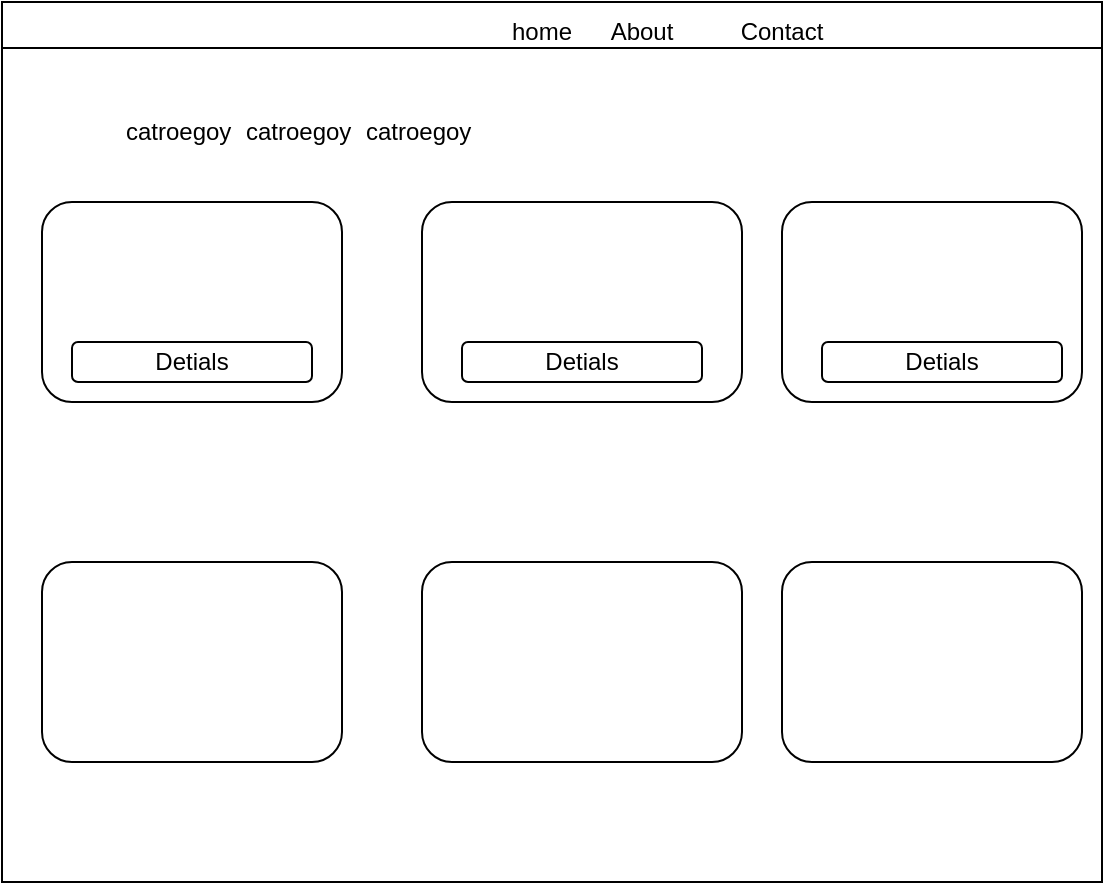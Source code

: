 <mxfile>
    <diagram id="FaAqhZboZhhdGd0VICxO" name="Page-1">
        <mxGraphModel dx="480" dy="430" grid="1" gridSize="10" guides="1" tooltips="1" connect="1" arrows="1" fold="1" page="1" pageScale="1" pageWidth="850" pageHeight="1100" math="0" shadow="0">
            <root>
                <mxCell id="0"/>
                <mxCell id="1" parent="0"/>
                <mxCell id="2" value="" style="swimlane;fontStyle=1;startSize=23;" vertex="1" parent="1">
                    <mxGeometry x="60" y="90" width="550" height="440" as="geometry"/>
                </mxCell>
                <mxCell id="3" value="home" style="text;html=1;strokeColor=none;fillColor=none;align=center;verticalAlign=middle;whiteSpace=wrap;rounded=0;" vertex="1" parent="2">
                    <mxGeometry x="240" width="60" height="30" as="geometry"/>
                </mxCell>
                <mxCell id="4" value="About" style="text;html=1;strokeColor=none;fillColor=none;align=center;verticalAlign=middle;whiteSpace=wrap;rounded=0;" vertex="1" parent="2">
                    <mxGeometry x="290" width="60" height="30" as="geometry"/>
                </mxCell>
                <mxCell id="8" value="Contact" style="text;html=1;strokeColor=none;fillColor=none;align=center;verticalAlign=middle;whiteSpace=wrap;rounded=0;" vertex="1" parent="2">
                    <mxGeometry x="360" width="60" height="30" as="geometry"/>
                </mxCell>
                <mxCell id="11" value="" style="rounded=1;whiteSpace=wrap;html=1;" vertex="1" parent="2">
                    <mxGeometry x="390" y="100" width="150" height="100" as="geometry"/>
                </mxCell>
                <mxCell id="12" value="" style="rounded=1;whiteSpace=wrap;html=1;" vertex="1" parent="2">
                    <mxGeometry x="210" y="100" width="160" height="100" as="geometry"/>
                </mxCell>
                <mxCell id="14" value="" style="rounded=1;whiteSpace=wrap;html=1;" vertex="1" parent="2">
                    <mxGeometry x="20" y="100" width="150" height="100" as="geometry"/>
                </mxCell>
                <mxCell id="16" value="" style="rounded=1;whiteSpace=wrap;html=1;" vertex="1" parent="2">
                    <mxGeometry x="390" y="280" width="150" height="100" as="geometry"/>
                </mxCell>
                <mxCell id="18" value="" style="rounded=1;whiteSpace=wrap;html=1;" vertex="1" parent="2">
                    <mxGeometry x="210" y="280" width="160" height="100" as="geometry"/>
                </mxCell>
                <mxCell id="20" value="" style="rounded=1;whiteSpace=wrap;html=1;" vertex="1" parent="2">
                    <mxGeometry x="20" y="280" width="150" height="100" as="geometry"/>
                </mxCell>
                <mxCell id="22" value="catroegoy&amp;nbsp;" style="text;html=1;strokeColor=none;fillColor=none;align=center;verticalAlign=middle;whiteSpace=wrap;rounded=0;" vertex="1" parent="2">
                    <mxGeometry x="60" y="50" width="60" height="30" as="geometry"/>
                </mxCell>
                <mxCell id="27" value="catroegoy&amp;nbsp;" style="text;html=1;strokeColor=none;fillColor=none;align=center;verticalAlign=middle;whiteSpace=wrap;rounded=0;" vertex="1" parent="2">
                    <mxGeometry x="120" y="50" width="60" height="30" as="geometry"/>
                </mxCell>
                <mxCell id="28" value="catroegoy&amp;nbsp;" style="text;html=1;strokeColor=none;fillColor=none;align=center;verticalAlign=middle;whiteSpace=wrap;rounded=0;" vertex="1" parent="2">
                    <mxGeometry x="180" y="50" width="60" height="30" as="geometry"/>
                </mxCell>
                <mxCell id="29" value="Detials" style="rounded=1;whiteSpace=wrap;html=1;" vertex="1" parent="2">
                    <mxGeometry x="35" y="170" width="120" height="20" as="geometry"/>
                </mxCell>
                <mxCell id="30" value="Detials" style="rounded=1;whiteSpace=wrap;html=1;" vertex="1" parent="2">
                    <mxGeometry x="230" y="170" width="120" height="20" as="geometry"/>
                </mxCell>
                <mxCell id="31" value="Detials" style="rounded=1;whiteSpace=wrap;html=1;" vertex="1" parent="2">
                    <mxGeometry x="410" y="170" width="120" height="20" as="geometry"/>
                </mxCell>
            </root>
        </mxGraphModel>
    </diagram>
</mxfile>